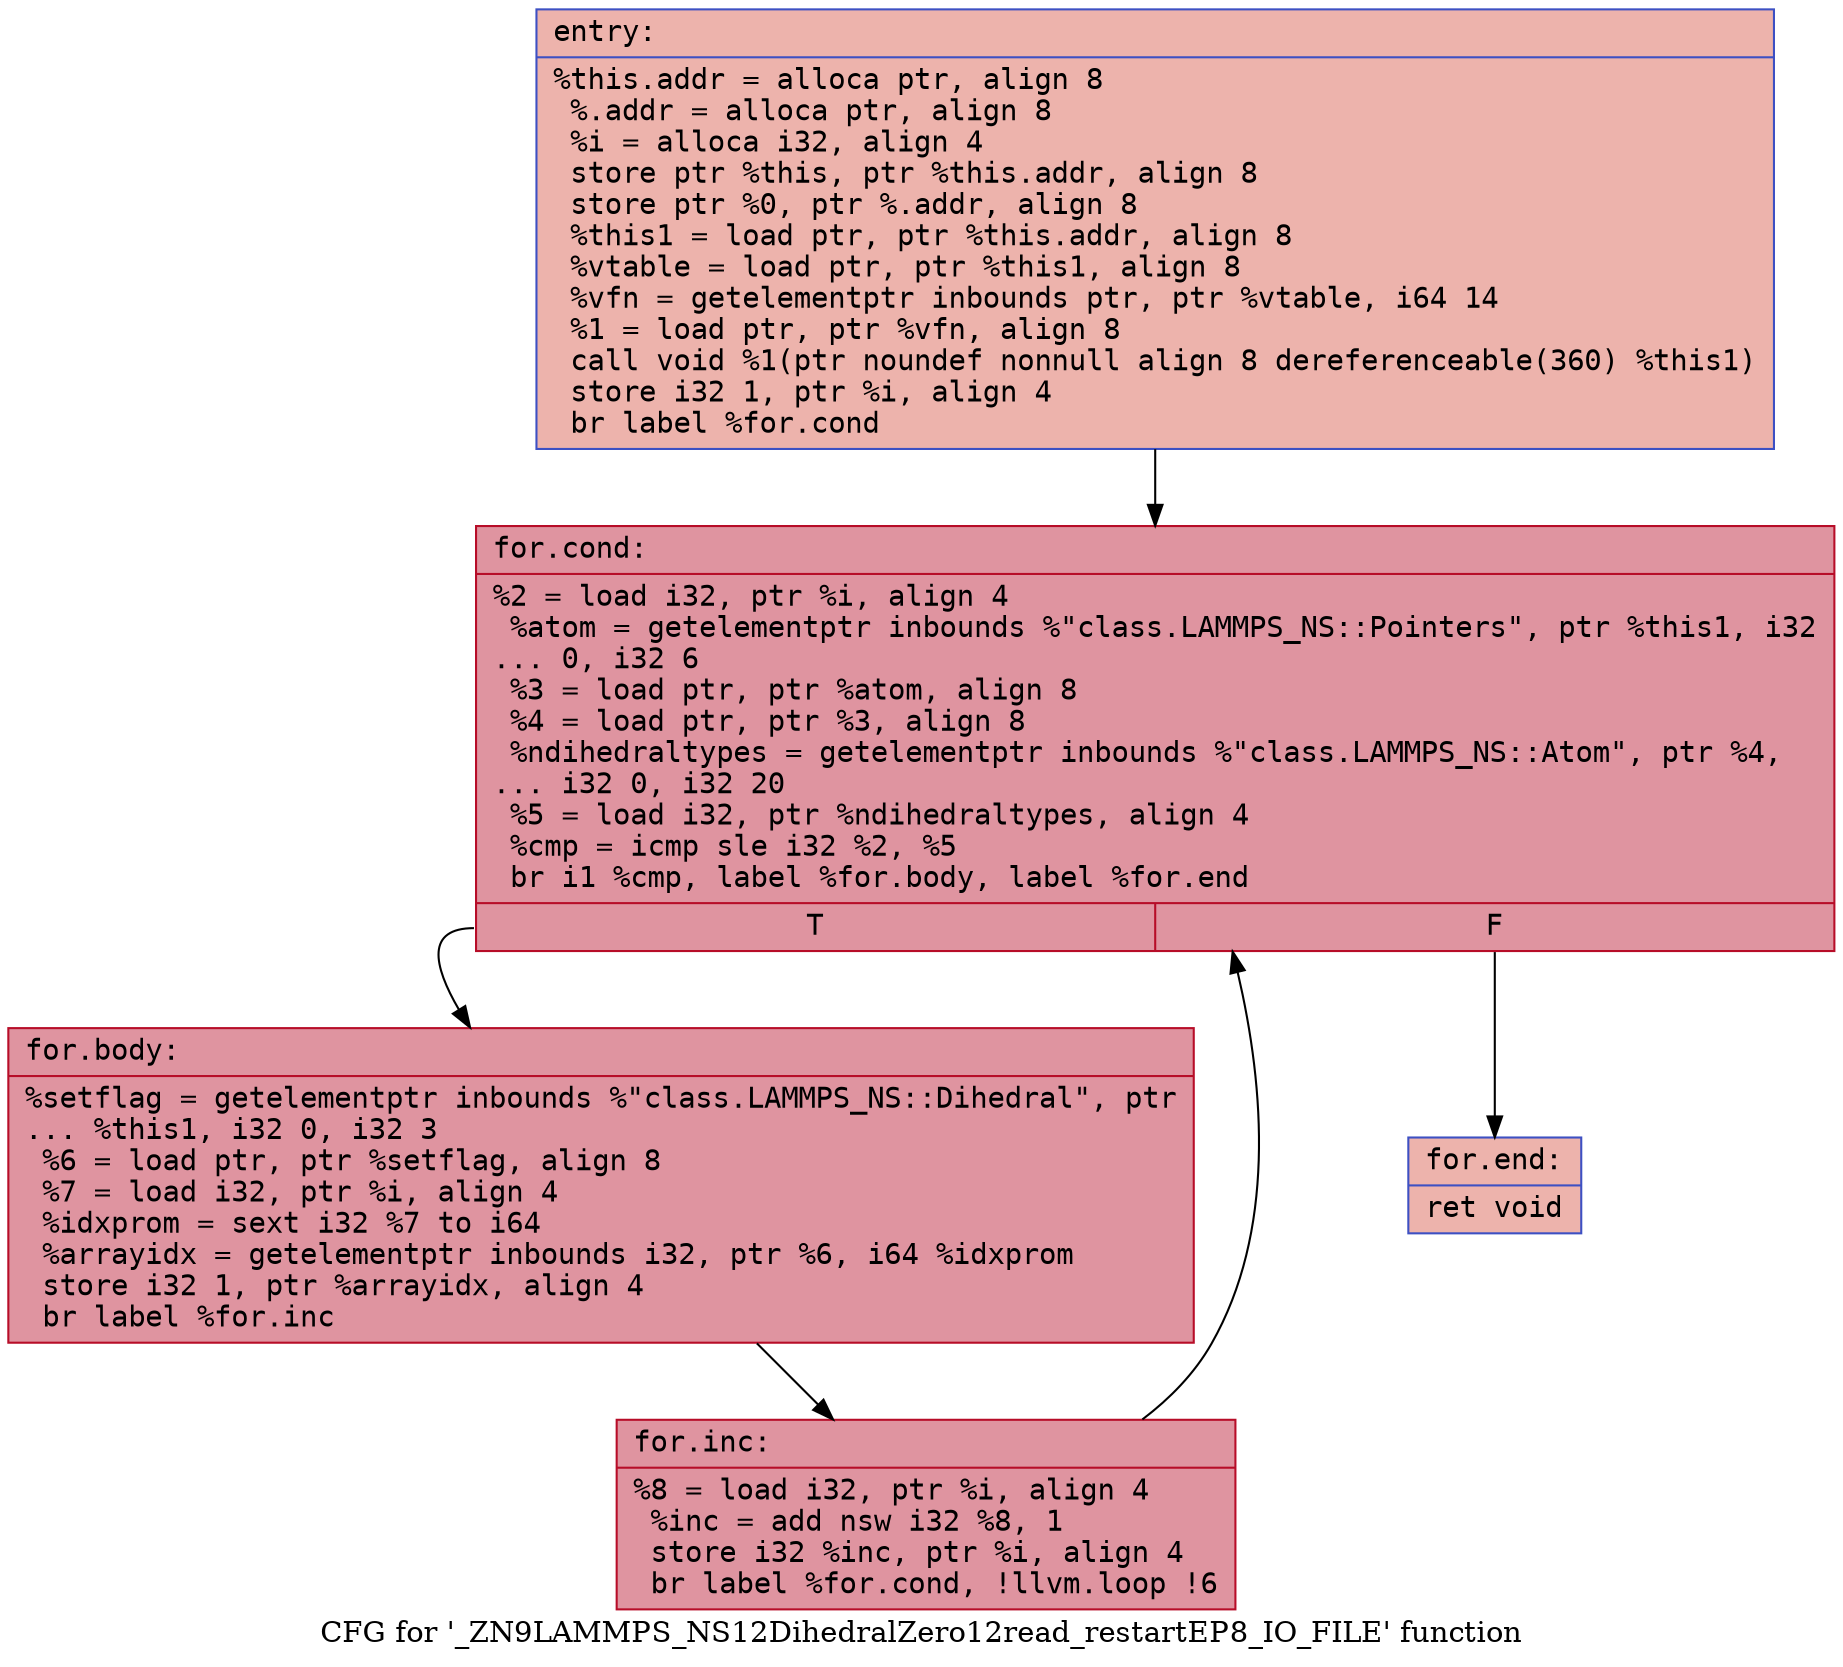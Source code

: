 digraph "CFG for '_ZN9LAMMPS_NS12DihedralZero12read_restartEP8_IO_FILE' function" {
	label="CFG for '_ZN9LAMMPS_NS12DihedralZero12read_restartEP8_IO_FILE' function";

	Node0x5577496ca790 [shape=record,color="#3d50c3ff", style=filled, fillcolor="#d6524470" fontname="Courier",label="{entry:\l|  %this.addr = alloca ptr, align 8\l  %.addr = alloca ptr, align 8\l  %i = alloca i32, align 4\l  store ptr %this, ptr %this.addr, align 8\l  store ptr %0, ptr %.addr, align 8\l  %this1 = load ptr, ptr %this.addr, align 8\l  %vtable = load ptr, ptr %this1, align 8\l  %vfn = getelementptr inbounds ptr, ptr %vtable, i64 14\l  %1 = load ptr, ptr %vfn, align 8\l  call void %1(ptr noundef nonnull align 8 dereferenceable(360) %this1)\l  store i32 1, ptr %i, align 4\l  br label %for.cond\l}"];
	Node0x5577496ca790 -> Node0x5577496cae20[tooltip="entry -> for.cond\nProbability 100.00%" ];
	Node0x5577496cae20 [shape=record,color="#b70d28ff", style=filled, fillcolor="#b70d2870" fontname="Courier",label="{for.cond:\l|  %2 = load i32, ptr %i, align 4\l  %atom = getelementptr inbounds %\"class.LAMMPS_NS::Pointers\", ptr %this1, i32\l... 0, i32 6\l  %3 = load ptr, ptr %atom, align 8\l  %4 = load ptr, ptr %3, align 8\l  %ndihedraltypes = getelementptr inbounds %\"class.LAMMPS_NS::Atom\", ptr %4,\l... i32 0, i32 20\l  %5 = load i32, ptr %ndihedraltypes, align 4\l  %cmp = icmp sle i32 %2, %5\l  br i1 %cmp, label %for.body, label %for.end\l|{<s0>T|<s1>F}}"];
	Node0x5577496cae20:s0 -> Node0x5577496cb2e0[tooltip="for.cond -> for.body\nProbability 96.88%" ];
	Node0x5577496cae20:s1 -> Node0x5577496ca600[tooltip="for.cond -> for.end\nProbability 3.12%" ];
	Node0x5577496cb2e0 [shape=record,color="#b70d28ff", style=filled, fillcolor="#b70d2870" fontname="Courier",label="{for.body:\l|  %setflag = getelementptr inbounds %\"class.LAMMPS_NS::Dihedral\", ptr\l... %this1, i32 0, i32 3\l  %6 = load ptr, ptr %setflag, align 8\l  %7 = load i32, ptr %i, align 4\l  %idxprom = sext i32 %7 to i64\l  %arrayidx = getelementptr inbounds i32, ptr %6, i64 %idxprom\l  store i32 1, ptr %arrayidx, align 4\l  br label %for.inc\l}"];
	Node0x5577496cb2e0 -> Node0x5577496cb920[tooltip="for.body -> for.inc\nProbability 100.00%" ];
	Node0x5577496cb920 [shape=record,color="#b70d28ff", style=filled, fillcolor="#b70d2870" fontname="Courier",label="{for.inc:\l|  %8 = load i32, ptr %i, align 4\l  %inc = add nsw i32 %8, 1\l  store i32 %inc, ptr %i, align 4\l  br label %for.cond, !llvm.loop !6\l}"];
	Node0x5577496cb920 -> Node0x5577496cae20[tooltip="for.inc -> for.cond\nProbability 100.00%" ];
	Node0x5577496ca600 [shape=record,color="#3d50c3ff", style=filled, fillcolor="#d6524470" fontname="Courier",label="{for.end:\l|  ret void\l}"];
}
